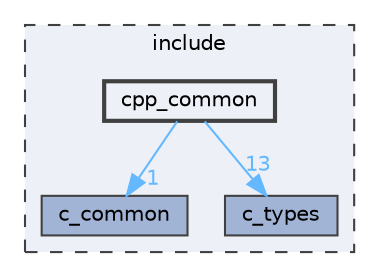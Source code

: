 digraph "cpp_common"
{
 // LATEX_PDF_SIZE
  bgcolor="transparent";
  edge [fontname=Helvetica,fontsize=10,labelfontname=Helvetica,labelfontsize=10];
  node [fontname=Helvetica,fontsize=10,shape=box,height=0.2,width=0.4];
  compound=true
  subgraph clusterdir_d44c64559bbebec7f509842c48db8b23 {
    graph [ bgcolor="#edf0f7", pencolor="grey25", label="include", fontname=Helvetica,fontsize=10 style="filled,dashed", URL="dir_d44c64559bbebec7f509842c48db8b23.html",tooltip=""]
  dir_9c50192407c36db226c38a2cd2bf7829 [label="c_common", fillcolor="#a2b4d6", color="grey25", style="filled", URL="dir_9c50192407c36db226c38a2cd2bf7829.html",tooltip=""];
  dir_d5995d5871f728649bd47ea0d6428e03 [label="c_types", fillcolor="#a2b4d6", color="grey25", style="filled", URL="dir_d5995d5871f728649bd47ea0d6428e03.html",tooltip=""];
  dir_f413d2883acb285bdeb0fac3ae939ed0 [label="cpp_common", fillcolor="#edf0f7", color="grey25", style="filled,bold", URL="dir_f413d2883acb285bdeb0fac3ae939ed0.html",tooltip=""];
  }
  dir_f413d2883acb285bdeb0fac3ae939ed0->dir_9c50192407c36db226c38a2cd2bf7829 [headlabel="1", labeldistance=1.5 headhref="dir_000036_000018.html" href="dir_000036_000018.html" color="steelblue1" fontcolor="steelblue1"];
  dir_f413d2883acb285bdeb0fac3ae939ed0->dir_d5995d5871f728649bd47ea0d6428e03 [headlabel="13", labeldistance=1.5 headhref="dir_000036_000019.html" href="dir_000036_000019.html" color="steelblue1" fontcolor="steelblue1"];
}
